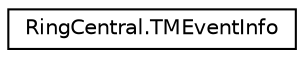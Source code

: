digraph "Graphical Class Hierarchy"
{
 // LATEX_PDF_SIZE
  edge [fontname="Helvetica",fontsize="10",labelfontname="Helvetica",labelfontsize="10"];
  node [fontname="Helvetica",fontsize="10",shape=record];
  rankdir="LR";
  Node0 [label="RingCentral.TMEventInfo",height=0.2,width=0.4,color="black", fillcolor="white", style="filled",URL="$classRingCentral_1_1TMEventInfo.html",tooltip=" "];
}
